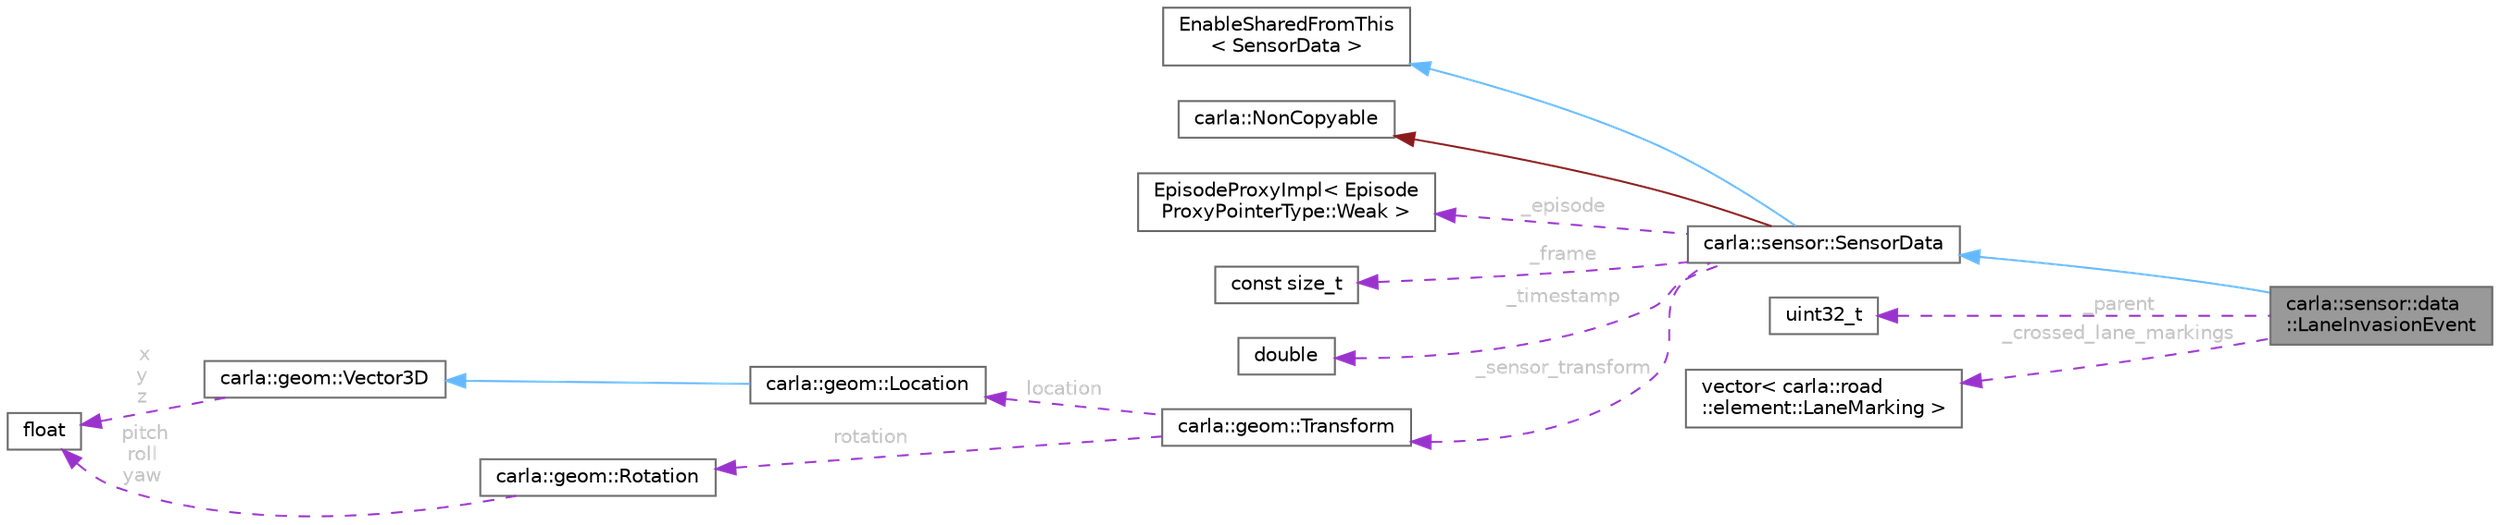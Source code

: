 digraph "carla::sensor::data::LaneInvasionEvent"
{
 // INTERACTIVE_SVG=YES
 // LATEX_PDF_SIZE
  bgcolor="transparent";
  edge [fontname=Helvetica,fontsize=10,labelfontname=Helvetica,labelfontsize=10];
  node [fontname=Helvetica,fontsize=10,shape=box,height=0.2,width=0.4];
  rankdir="LR";
  Node1 [id="Node000001",label="carla::sensor::data\l::LaneInvasionEvent",height=0.2,width=0.4,color="gray40", fillcolor="grey60", style="filled", fontcolor="black",tooltip="A change of lane event."];
  Node2 -> Node1 [id="edge1_Node000001_Node000002",dir="back",color="steelblue1",style="solid",tooltip=" "];
  Node2 [id="Node000002",label="carla::sensor::SensorData",height=0.2,width=0.4,color="gray40", fillcolor="white", style="filled",URL="$df/d8c/classcarla_1_1sensor_1_1SensorData.html",tooltip="Base class for all the objects containing data generated by a sensor."];
  Node3 -> Node2 [id="edge2_Node000002_Node000003",dir="back",color="steelblue1",style="solid",tooltip=" "];
  Node3 [id="Node000003",label="EnableSharedFromThis\l\< SensorData \>",height=0.2,width=0.4,color="gray40", fillcolor="white", style="filled",URL="$da/d05/classEnableSharedFromThis.html",tooltip=" "];
  Node4 -> Node2 [id="edge3_Node000002_Node000004",dir="back",color="firebrick4",style="solid",tooltip=" "];
  Node4 [id="Node000004",label="carla::NonCopyable",height=0.2,width=0.4,color="gray40", fillcolor="white", style="filled",URL="$d4/d8b/classcarla_1_1NonCopyable.html",tooltip="Inherit (privately) to suppress copy/move construction and assignment."];
  Node5 -> Node2 [id="edge4_Node000002_Node000005",dir="back",color="darkorchid3",style="dashed",tooltip=" ",label=" _episode",fontcolor="grey" ];
  Node5 [id="Node000005",label="EpisodeProxyImpl\< Episode\lProxyPointerType::Weak \>",height=0.2,width=0.4,color="gray40", fillcolor="white", style="filled",tooltip=" "];
  Node6 -> Node2 [id="edge5_Node000002_Node000006",dir="back",color="darkorchid3",style="dashed",tooltip=" ",label=" _frame",fontcolor="grey" ];
  Node6 [id="Node000006",label="const size_t",height=0.2,width=0.4,color="gray40", fillcolor="white", style="filled",tooltip=" "];
  Node7 -> Node2 [id="edge6_Node000002_Node000007",dir="back",color="darkorchid3",style="dashed",tooltip=" ",label=" _timestamp",fontcolor="grey" ];
  Node7 [id="Node000007",label="double",height=0.2,width=0.4,color="gray40", fillcolor="white", style="filled",tooltip=" "];
  Node8 -> Node2 [id="edge7_Node000002_Node000008",dir="back",color="darkorchid3",style="dashed",tooltip=" ",label=" _sensor_transform",fontcolor="grey" ];
  Node8 [id="Node000008",label="carla::geom::Transform",height=0.2,width=0.4,color="gray40", fillcolor="white", style="filled",URL="$de/da4/classcarla_1_1geom_1_1Transform.html",tooltip=" "];
  Node9 -> Node8 [id="edge8_Node000008_Node000009",dir="back",color="darkorchid3",style="dashed",tooltip=" ",label=" location",fontcolor="grey" ];
  Node9 [id="Node000009",label="carla::geom::Location",height=0.2,width=0.4,color="gray40", fillcolor="white", style="filled",URL="$de/d23/classcarla_1_1geom_1_1Location.html",tooltip=" "];
  Node10 -> Node9 [id="edge9_Node000009_Node000010",dir="back",color="steelblue1",style="solid",tooltip=" "];
  Node10 [id="Node000010",label="carla::geom::Vector3D",height=0.2,width=0.4,color="gray40", fillcolor="white", style="filled",URL="$d9/dfe/classcarla_1_1geom_1_1Vector3D.html",tooltip=" "];
  Node11 -> Node10 [id="edge10_Node000010_Node000011",dir="back",color="darkorchid3",style="dashed",tooltip=" ",label=" x\ny\nz",fontcolor="grey" ];
  Node11 [id="Node000011",label="float",height=0.2,width=0.4,color="gray40", fillcolor="white", style="filled",tooltip=" "];
  Node12 -> Node8 [id="edge11_Node000008_Node000012",dir="back",color="darkorchid3",style="dashed",tooltip=" ",label=" rotation",fontcolor="grey" ];
  Node12 [id="Node000012",label="carla::geom::Rotation",height=0.2,width=0.4,color="gray40", fillcolor="white", style="filled",URL="$d8/dba/classcarla_1_1geom_1_1Rotation.html",tooltip=" "];
  Node11 -> Node12 [id="edge12_Node000012_Node000011",dir="back",color="darkorchid3",style="dashed",tooltip=" ",label=" pitch\nroll\nyaw",fontcolor="grey" ];
  Node13 -> Node1 [id="edge13_Node000001_Node000013",dir="back",color="darkorchid3",style="dashed",tooltip=" ",label=" _parent",fontcolor="grey" ];
  Node13 [id="Node000013",label="uint32_t",height=0.2,width=0.4,color="gray40", fillcolor="white", style="filled",tooltip=" "];
  Node14 -> Node1 [id="edge14_Node000001_Node000014",dir="back",color="darkorchid3",style="dashed",tooltip=" ",label=" _crossed_lane_markings",fontcolor="grey" ];
  Node14 [id="Node000014",label="vector\< carla::road\l::element::LaneMarking \>",height=0.2,width=0.4,color="gray40", fillcolor="white", style="filled",tooltip=" "];
}
